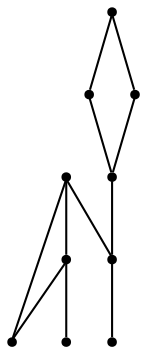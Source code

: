graph {
  node [shape=point,comment="{\"directed\":false,\"doi\":\"10.1007/3-540-44541-2_28\",\"figure\":\"? (2)\"}"]

  v0 [pos="1517.5833384195964,930.4651133219402"]
  v1 [pos="1516.7625109354656,1066.1607615152996"]
  v2 [pos="1516.8416659037275,900.8066050211589"]
  v3 [pos="1518.0999755859375,991.6889699300132"]
  v4 [pos="1455.7666778564453,940.6358591715496"]
  v5 [pos="1445.8333333333335,901.5911610921224"]
  v6 [pos="1444.5749918619792,966.4441299438478"]
  v7 [pos="1444.5749918619792,990.4275767008464"]
  v8 [pos="1409.7749710083008,912.8274790445964"]
  v9 [pos="1401.753107706706,966.4441299438478"]

  v2 -- v0 [id="-3",pos="1516.8416659037275,900.8066050211589 1517.5833384195964,930.4651133219402 1517.5833384195964,930.4651133219402 1517.5833384195964,930.4651133219402"]
  v3 -- v1 [id="-4",pos="1518.0999755859375,991.6889699300132 1516.7625427246094,1044.227523803711 1516.7625427246094,1044.227523803711 1516.7625427246094,1044.227523803711 1516.7625109354656,1066.1607615152996 1516.7625109354656,1066.1607615152996 1516.7625109354656,1066.1607615152996"]
  v0 -- v3 [id="-6",pos="1517.5833384195964,930.4651133219402 1518.0999755859375,991.6889699300132 1518.0999755859375,991.6889699300132 1518.0999755859375,991.6889699300132"]
  v5 -- v2 [id="-10",pos="1445.8333333333335,901.5911610921224 1516.8416659037275,900.8066050211589 1516.8416659037275,900.8066050211589 1516.8416659037275,900.8066050211589"]
  v5 -- v4 [id="-11",pos="1445.8333333333335,901.5911610921224 1445.050048828125,931.8442535400392 1445.050048828125,931.8442535400392 1445.050048828125,931.8442535400392 1455.7666778564453,940.6358591715496 1455.7666778564453,940.6358591715496 1455.7666778564453,940.6358591715496"]
  v6 -- v7 [id="-12",pos="1444.5749918619792,966.4441299438478 1444.5749918619792,990.4275767008464 1444.5749918619792,990.4275767008464 1444.5749918619792,990.4275767008464"]
  v4 -- v0 [id="-14",pos="1455.7666778564453,940.6358591715496 1517.5833384195964,930.4651133219402 1517.5833384195964,930.4651133219402 1517.5833384195964,930.4651133219402"]
  v7 -- v9 [id="-16",pos="1444.5749918619792,990.4275767008464 1400.8916219075522,991.2108612060548 1400.8916219075522,991.2108612060548 1400.8916219075522,991.2108612060548 1401.753107706706,966.4441299438478 1401.753107706706,966.4441299438478 1401.753107706706,966.4441299438478"]
  v9 -- v6 [id="-17",pos="1401.753107706706,966.4441299438478 1444.5749918619792,966.4441299438478 1444.5749918619792,966.4441299438478 1444.5749918619792,966.4441299438478"]
  v7 -- v3 [id="-19",pos="1444.5749918619792,990.4275767008464 1518.0999755859375,991.6889699300132 1518.0999755859375,991.6889699300132 1518.0999755859375,991.6889699300132"]
  v9 -- v8 [id="-21",pos="1401.753107706706,966.4441299438478 1409.7749710083008,912.8274790445964 1409.7749710083008,912.8274790445964 1409.7749710083008,912.8274790445964"]
}
